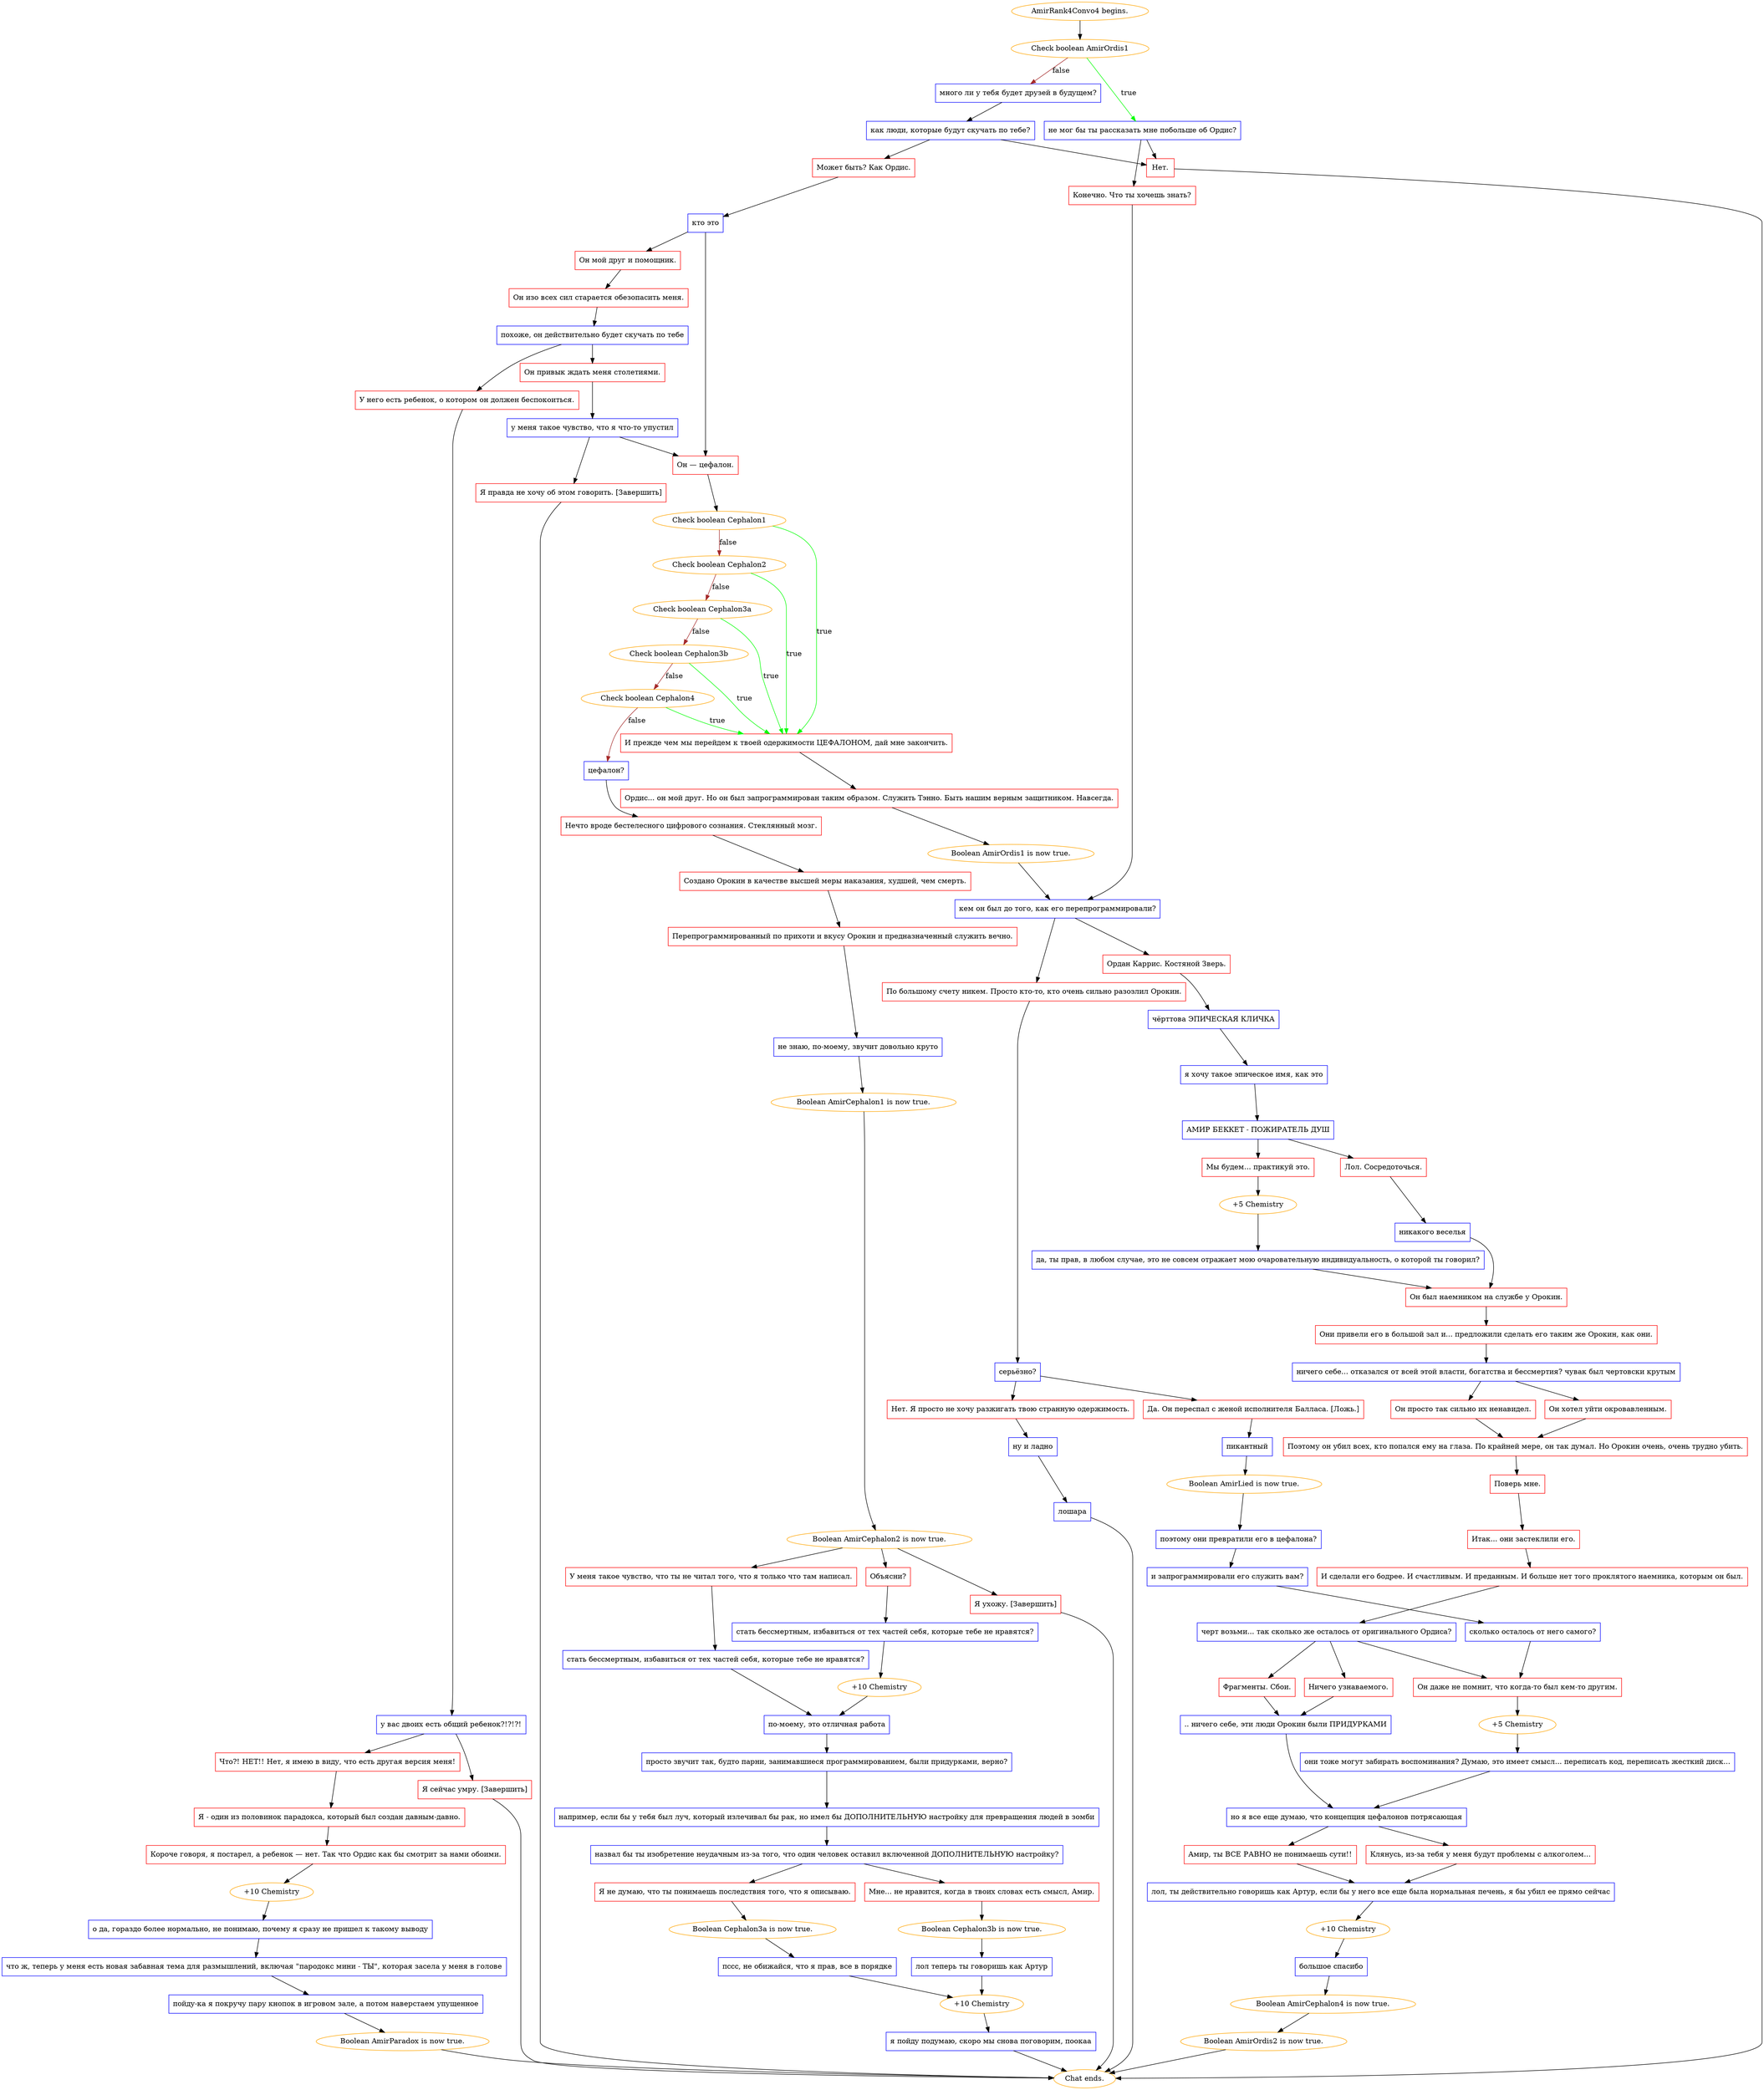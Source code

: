 digraph {
	"AmirRank4Convo4 begins." [color=orange];
		"AmirRank4Convo4 begins." -> j3071393708;
	j3071393708 [label="Check boolean AmirOrdis1",color=orange];
		j3071393708 -> j3321264334 [label=true,color=green];
		j3071393708 -> j583291066 [label=false,color=brown];
	j3321264334 [label="не мог бы ты рассказать мне побольше об Ордис?",shape=box,color=blue];
		j3321264334 -> j1749517958;
		j3321264334 -> j4280636818;
	j583291066 [label="много ли у тебя будет друзей в будущем?",shape=box,color=blue];
		j583291066 -> j2860395449;
	j1749517958 [label="Нет.",shape=box,color=red];
		j1749517958 -> "Chat ends.";
	j4280636818 [label="Конечно. Что ты хочешь знать?",shape=box,color=red];
		j4280636818 -> j1449901635;
	j2860395449 [label="как люди, которые будут скучать по тебе?",shape=box,color=blue];
		j2860395449 -> j1394108341;
		j2860395449 -> j1749517958;
	"Chat ends." [color=orange];
	j1449901635 [label="кем он был до того, как его перепрограммировали?",shape=box,color=blue];
		j1449901635 -> j2354854508;
		j1449901635 -> j1472165800;
	j1394108341 [label="Может быть? Как Ордис.",shape=box,color=red];
		j1394108341 -> j3608572110;
	j2354854508 [label="По большому счету никем. Просто кто-то, кто очень сильно разозлил Орокин.",shape=box,color=red];
		j2354854508 -> j598600893;
	j1472165800 [label="Ордан Каррис. Костяной Зверь.",shape=box,color=red];
		j1472165800 -> j1831118191;
	j3608572110 [label="кто это",shape=box,color=blue];
		j3608572110 -> j1825648480;
		j3608572110 -> j3534392367;
	j598600893 [label="серьёзно?",shape=box,color=blue];
		j598600893 -> j4040216813;
		j598600893 -> j2183647398;
	j1831118191 [label="чёрттова ЭПИЧЕСКАЯ КЛИЧКА",shape=box,color=blue];
		j1831118191 -> j2249934343;
	j1825648480 [label="Он мой друг и помощник.",shape=box,color=red];
		j1825648480 -> j56988109;
	j3534392367 [label="Он — цефалон.",shape=box,color=red];
		j3534392367 -> j2703593324;
	j4040216813 [label="Да. Он переспал с женой исполнителя Балласа. [Ложь.]",shape=box,color=red];
		j4040216813 -> j3709354853;
	j2183647398 [label="Нет. Я просто не хочу разжигать твою странную одержимость.",shape=box,color=red];
		j2183647398 -> j615604367;
	j2249934343 [label="я хочу такое эпическое имя, как это",shape=box,color=blue];
		j2249934343 -> j348921221;
	j56988109 [label="Он изо всех сил старается обезопасить меня.",shape=box,color=red];
		j56988109 -> j2492486136;
	j2703593324 [label="Check boolean Cephalon1",color=orange];
		j2703593324 -> j295757833 [label=true,color=green];
		j2703593324 -> j3179573232 [label=false,color=brown];
	j3709354853 [label="пикантный",shape=box,color=blue];
		j3709354853 -> j1350984246;
	j615604367 [label="ну и ладно",shape=box,color=blue];
		j615604367 -> j438536465;
	j348921221 [label="АМИР БЕККЕТ - ПОЖИРАТЕЛЬ ДУШ",shape=box,color=blue];
		j348921221 -> j644607639;
		j348921221 -> j549803815;
	j2492486136 [label="похоже, он действительно будет скучать по тебе",shape=box,color=blue];
		j2492486136 -> j4000800878;
		j2492486136 -> j844466742;
	j295757833 [label="И прежде чем мы перейдем к твоей одержимости ЦЕФАЛОНОМ, дай мне закончить.",shape=box,color=red];
		j295757833 -> j3899101879;
	j3179573232 [label="Check boolean Cephalon2",color=orange];
		j3179573232 -> j295757833 [label=true,color=green];
		j3179573232 -> j1411698572 [label=false,color=brown];
	j1350984246 [label="Boolean AmirLied is now true.",color=orange];
		j1350984246 -> j2599829876;
	j438536465 [label="лошара",shape=box,color=blue];
		j438536465 -> "Chat ends.";
	j644607639 [label="Лол. Сосредоточься.",shape=box,color=red];
		j644607639 -> j845084738;
	j549803815 [label="Мы будем... практикуй это.",shape=box,color=red];
		j549803815 -> j1495736240;
	j4000800878 [label="Он привык ждать меня столетиями.",shape=box,color=red];
		j4000800878 -> j3479299397;
	j844466742 [label="У него есть ребенок, о котором он должен беспокоиться.",shape=box,color=red];
		j844466742 -> j3714433103;
	j3899101879 [label="Ордис... он мой друг. Но он был запрограммирован таким образом. Служить Тэнно. Быть нашим верным защитником. Навсегда.",shape=box,color=red];
		j3899101879 -> j2713283907;
	j1411698572 [label="Check boolean Cephalon3a",color=orange];
		j1411698572 -> j295757833 [label=true,color=green];
		j1411698572 -> j1995044943 [label=false,color=brown];
	j2599829876 [label="поэтому они превратили его в цефалона?",shape=box,color=blue];
		j2599829876 -> j4124675136;
	j845084738 [label="никакого веселья",shape=box,color=blue];
		j845084738 -> j975873172;
	j1495736240 [label="+5 Chemistry",color=orange];
		j1495736240 -> j1160924450;
	j3479299397 [label="у меня такое чувство, что я что-то упустил",shape=box,color=blue];
		j3479299397 -> j3470768707;
		j3479299397 -> j3534392367;
	j3714433103 [label="у вас двоих есть общий ребенок?!?!?!",shape=box,color=blue];
		j3714433103 -> j2467045821;
		j3714433103 -> j1883686226;
	j2713283907 [label="Boolean AmirOrdis1 is now true.",color=orange];
		j2713283907 -> j1449901635;
	j1995044943 [label="Check boolean Cephalon3b",color=orange];
		j1995044943 -> j295757833 [label=true,color=green];
		j1995044943 -> j3851203631 [label=false,color=brown];
	j4124675136 [label="и запрограммировали его служить вам?",shape=box,color=blue];
		j4124675136 -> j3043378207;
	j975873172 [label="Он был наемником на службе у Орокин.",shape=box,color=red];
		j975873172 -> j3570756390;
	j1160924450 [label="да, ты прав, в любом случае, это не совсем отражает мою очаровательную индивидуальность, о которой ты говорил?",shape=box,color=blue];
		j1160924450 -> j975873172;
	j3470768707 [label="Я правда не хочу об этом говорить. [Завершить]",shape=box,color=red];
		j3470768707 -> "Chat ends.";
	j2467045821 [label="Что?! НЕТ!! Нет, я имею в виду, что есть другая версия меня!",shape=box,color=red];
		j2467045821 -> j4277646311;
	j1883686226 [label="Я сейчас умру. [Завершить]",shape=box,color=red];
		j1883686226 -> "Chat ends.";
	j3851203631 [label="Check boolean Cephalon4",color=orange];
		j3851203631 -> j295757833 [label=true,color=green];
		j3851203631 -> j228491629 [label=false,color=brown];
	j3043378207 [label="сколько осталось от него самого?",shape=box,color=blue];
		j3043378207 -> j3841205396;
	j3570756390 [label="Они привели его в большой зал и... предложили сделать его таким же Орокин, как они.",shape=box,color=red];
		j3570756390 -> j487061894;
	j4277646311 [label="Я - один из половинок парадокса, который был создан давным-давно.",shape=box,color=red];
		j4277646311 -> j216892044;
	j228491629 [label="цефалон?",shape=box,color=blue];
		j228491629 -> j2035218421;
	j3841205396 [label="Он даже не помнит, что когда-то был кем-то другим.",shape=box,color=red];
		j3841205396 -> j3316968483;
	j487061894 [label="ничего себе... отказался от всей этой власти, богатства и бессмертия? чувак был чертовски крутым",shape=box,color=blue];
		j487061894 -> j2171650509;
		j487061894 -> j3298824980;
	j216892044 [label="Короче говоря, я постарел, а ребенок — нет. Так что Ордис как бы смотрит за нами обоими.",shape=box,color=red];
		j216892044 -> j3619743981;
	j2035218421 [label="Нечто вроде бестелесного цифрового сознания. Стеклянный мозг.",shape=box,color=red];
		j2035218421 -> j3169039367;
	j3316968483 [label="+5 Chemistry",color=orange];
		j3316968483 -> j1162101283;
	j2171650509 [label="Он просто так сильно их ненавидел.",shape=box,color=red];
		j2171650509 -> j1944251158;
	j3298824980 [label="Он хотел уйти окровавленным.",shape=box,color=red];
		j3298824980 -> j1944251158;
	j3619743981 [label="+10 Chemistry",color=orange];
		j3619743981 -> j559298286;
	j3169039367 [label="Создано Орокин в качестве высшей меры наказания, худшей, чем смерть.",shape=box,color=red];
		j3169039367 -> j3890590571;
	j1162101283 [label="они тоже могут забирать воспоминания? Думаю, это имеет смысл... переписать код, переписать жесткий диск...",shape=box,color=blue];
		j1162101283 -> j3972764032;
	j1944251158 [label="Поэтому он убил всех, кто попался ему на глаза. По крайней мере, он так думал. Но Орокин очень, очень трудно убить.",shape=box,color=red];
		j1944251158 -> j2417280092;
	j559298286 [label="о да, гораздо более нормально, не понимаю, почему я сразу не пришел к такому выводу",shape=box,color=blue];
		j559298286 -> j2672280389;
	j3890590571 [label="Перепрограммированный по прихоти и вкусу Орокин и предназначенный служить вечно.",shape=box,color=red];
		j3890590571 -> j1212695751;
	j3972764032 [label="но я все еще думаю, что концепция цефалонов потрясающая",shape=box,color=blue];
		j3972764032 -> j2208333257;
		j3972764032 -> j1705114293;
	j2417280092 [label="Поверь мне.",shape=box,color=red];
		j2417280092 -> j531977318;
	j2672280389 [label="что ж, теперь у меня есть новая забавная тема для размышлений, включая \"пародокс мини - ТЫ\", которая засела у меня в голове",shape=box,color=blue];
		j2672280389 -> j1701727357;
	j1212695751 [label="не знаю, по-моему, звучит довольно круто",shape=box,color=blue];
		j1212695751 -> j1188171645;
	j2208333257 [label="Клянусь, из-за тебя у меня будут проблемы с алкоголем...",shape=box,color=red];
		j2208333257 -> j969778367;
	j1705114293 [label="Амир, ты ВСЕ РАВНО не понимаешь сути!!",shape=box,color=red];
		j1705114293 -> j969778367;
	j531977318 [label="Итак... они застеклили его.",shape=box,color=red];
		j531977318 -> j3132400897;
	j1701727357 [label="пойду-ка я покручу пару кнопок в игровом зале, а потом наверстаем упущенное",shape=box,color=blue];
		j1701727357 -> j3046964038;
	j1188171645 [label="Boolean AmirCephalon1 is now true.",color=orange];
		j1188171645 -> j2160070556;
	j969778367 [label="лол, ты действительно говоришь как Артур, если бы у него все еще была нормальная печень, я бы убил ее прямо сейчас",shape=box,color=blue];
		j969778367 -> j52563191;
	j3132400897 [label="И сделали его бодрее. И счастливым. И преданным. И больше нет того проклятого наемника, которым он был.",shape=box,color=red];
		j3132400897 -> j2655704366;
	j3046964038 [label="Boolean AmirParadox is now true.",color=orange];
		j3046964038 -> "Chat ends.";
	j2160070556 [label="Boolean AmirCephalon2 is now true.",color=orange];
		j2160070556 -> j4092572214;
		j2160070556 -> j196590716;
		j2160070556 -> j1402082178;
	j52563191 [label="+10 Chemistry",color=orange];
		j52563191 -> j586484817;
	j2655704366 [label="черт возьми... так сколько же осталось от оригинального Ордиса?",shape=box,color=blue];
		j2655704366 -> j3841205396;
		j2655704366 -> j4120089443;
		j2655704366 -> j1603258812;
	j4092572214 [label="Я ухожу. [Завершить]",shape=box,color=red];
		j4092572214 -> "Chat ends.";
	j196590716 [label="Объясни?",shape=box,color=red];
		j196590716 -> j1071559091;
	j1402082178 [label="У меня такое чувство, что ты не читал того, что я только что там написал.",shape=box,color=red];
		j1402082178 -> j3186576279;
	j586484817 [label="большое спасибо",shape=box,color=blue];
		j586484817 -> j2139800532;
	j4120089443 [label="Фрагменты. Сбои.",shape=box,color=red];
		j4120089443 -> j488134980;
	j1603258812 [label="Ничего узнаваемого.",shape=box,color=red];
		j1603258812 -> j488134980;
	j1071559091 [label="стать бессмертным, избавиться от тех частей себя, которые тебе не нравятся?",shape=box,color=blue];
		j1071559091 -> j1034757451;
	j3186576279 [label="стать бессмертным, избавиться от тех частей себя, которые тебе не нравятся?",shape=box,color=blue];
		j3186576279 -> j1298320355;
	j2139800532 [label="Boolean AmirCephalon4 is now true.",color=orange];
		j2139800532 -> j2302458893;
	j488134980 [label=".. ничего себе, эти люди Орокин были ПРИДУРКАМИ",shape=box,color=blue];
		j488134980 -> j3972764032;
	j1034757451 [label="+10 Chemistry",color=orange];
		j1034757451 -> j1298320355;
	j1298320355 [label="по-моему, это отличная работа",shape=box,color=blue];
		j1298320355 -> j1689800436;
	j2302458893 [label="Boolean AmirOrdis2 is now true.",color=orange];
		j2302458893 -> "Chat ends.";
	j1689800436 [label="просто звучит так, будто парни, занимавшиеся программированием, были придурками, верно?",shape=box,color=blue];
		j1689800436 -> j3519298954;
	j3519298954 [label="например, если бы у тебя был луч, который излечивал бы рак, но имел бы ДОПОЛНИТЕЛЬНУЮ настройку для превращения людей в зомби",shape=box,color=blue];
		j3519298954 -> j1295581357;
	j1295581357 [label="назвал бы ты изобретение неудачным из-за того, что один человек оставил включенной ДОПОЛНИТЕЛЬНУЮ настройку?",shape=box,color=blue];
		j1295581357 -> j1511217992;
		j1295581357 -> j3300223817;
	j1511217992 [label="Мне... не нравится, когда в твоих словах есть смысл, Амир.",shape=box,color=red];
		j1511217992 -> j3735604388;
	j3300223817 [label="Я не думаю, что ты понимаешь последствия того, что я описываю.",shape=box,color=red];
		j3300223817 -> j488379812;
	j3735604388 [label="Boolean Cephalon3b is now true.",color=orange];
		j3735604388 -> j344019823;
	j488379812 [label="Boolean Cephalon3a is now true.",color=orange];
		j488379812 -> j2629347490;
	j344019823 [label="лол теперь ты говоришь как Артур",shape=box,color=blue];
		j344019823 -> j3154806209;
	j2629347490 [label="пссс, не обижайся, что я прав, все в порядке",shape=box,color=blue];
		j2629347490 -> j3154806209;
	j3154806209 [label="+10 Chemistry",color=orange];
		j3154806209 -> j2421690106;
	j2421690106 [label="я пойду подумаю, скоро мы снова поговорим, поокаа",shape=box,color=blue];
		j2421690106 -> "Chat ends.";
}